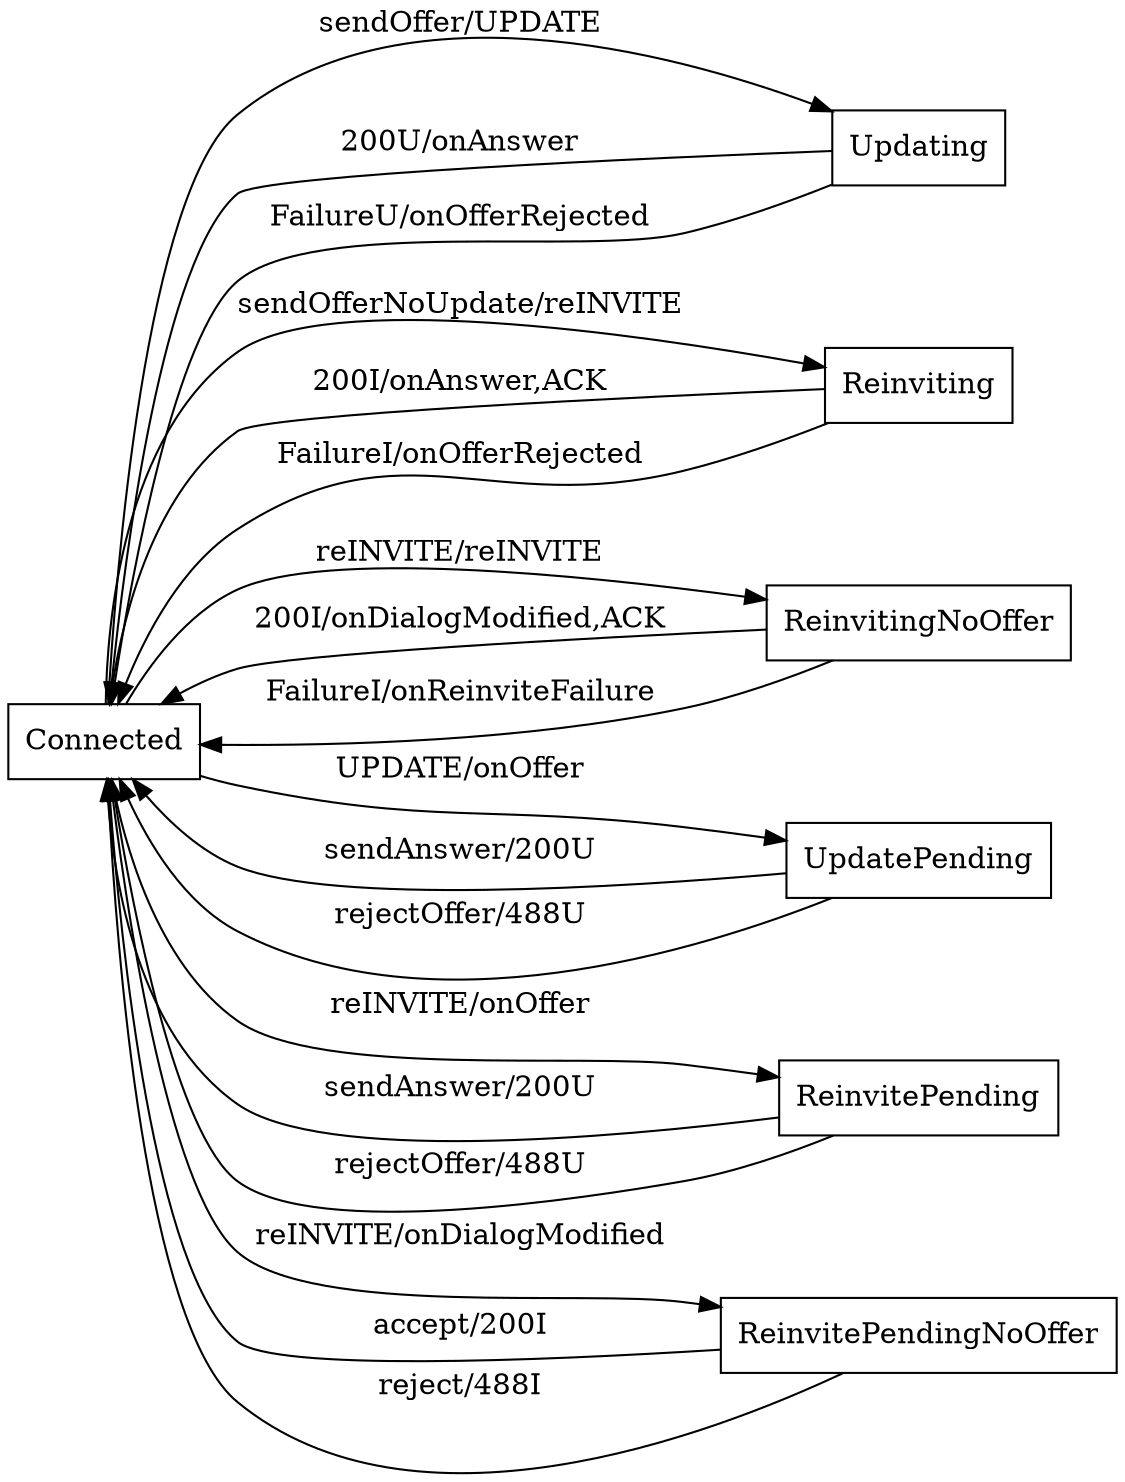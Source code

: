 digraph UAC {
        rankdir=LR;
        node [shape = box]; 

        Connected -> Updating [ label = "sendOffer/UPDATE" ];
        Updating -> Connected [ label = "200U/onAnswer" ];
        Updating -> Connected [ label = "FailureU/onOfferRejected" ];

        Connected -> Reinviting [ label = "sendOfferNoUpdate/reINVITE" ];
        Reinviting -> Connected [ label = "200I/onAnswer,ACK" ];
        Reinviting -> Connected [ label = "FailureI/onOfferRejected" ];

        Connected -> ReinvitingNoOffer [ label = "reINVITE/reINVITE" ];
        ReinvitingNoOffer -> Connected [ label = "200I/onDialogModified,ACK" ];
        ReinvitingNoOffer -> Connected [ label = "FailureI/onReinviteFailure" ];

        Connected -> UpdatePending [ label = "UPDATE/onOffer" ];
        UpdatePending -> Connected [ label = "sendAnswer/200U" ];
        UpdatePending -> Connected [ label = "rejectOffer/488U" ];

        Connected -> ReinvitePending [ label = "reINVITE/onOffer" ];
        ReinvitePending -> Connected [ label = "sendAnswer/200U" ];
        ReinvitePending -> Connected [ label = "rejectOffer/488U" ];

        Connected -> ReinvitePendingNoOffer [ label = "reINVITE/onDialogModified" ];
        ReinvitePendingNoOffer -> Connected [ label = "accept/200I" ];
        ReinvitePendingNoOffer -> Connected [ label = "reject/488I" ];

}
